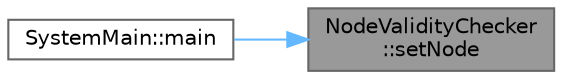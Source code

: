 digraph "NodeValidityChecker::setNode"
{
 // LATEX_PDF_SIZE
  bgcolor="transparent";
  edge [fontname=Helvetica,fontsize=10,labelfontname=Helvetica,labelfontsize=10];
  node [fontname=Helvetica,fontsize=10,shape=box,height=0.2,width=0.4];
  rankdir="RL";
  Node1 [id="Node000001",label="NodeValidityChecker\l::setNode",height=0.2,width=0.4,color="gray40", fillcolor="grey60", style="filled", fontcolor="black",tooltip=" "];
  Node1 -> Node2 [id="edge1_Node000001_Node000002",dir="back",color="steelblue1",style="solid",tooltip=" "];
  Node2 [id="Node000002",label="SystemMain::main",height=0.2,width=0.4,color="grey40", fillcolor="white", style="filled",URL="$class_system_main.html#afd6aec5b53eb29cd818a8cdc014302c2",tooltip="いままでint mainで行われた処理をまとめたもの．目標地点へ着くか，歩容計画に失敗した場合に，シミュレーションを終える．規定の回数シミュレーションしたら終了する．"];
}
